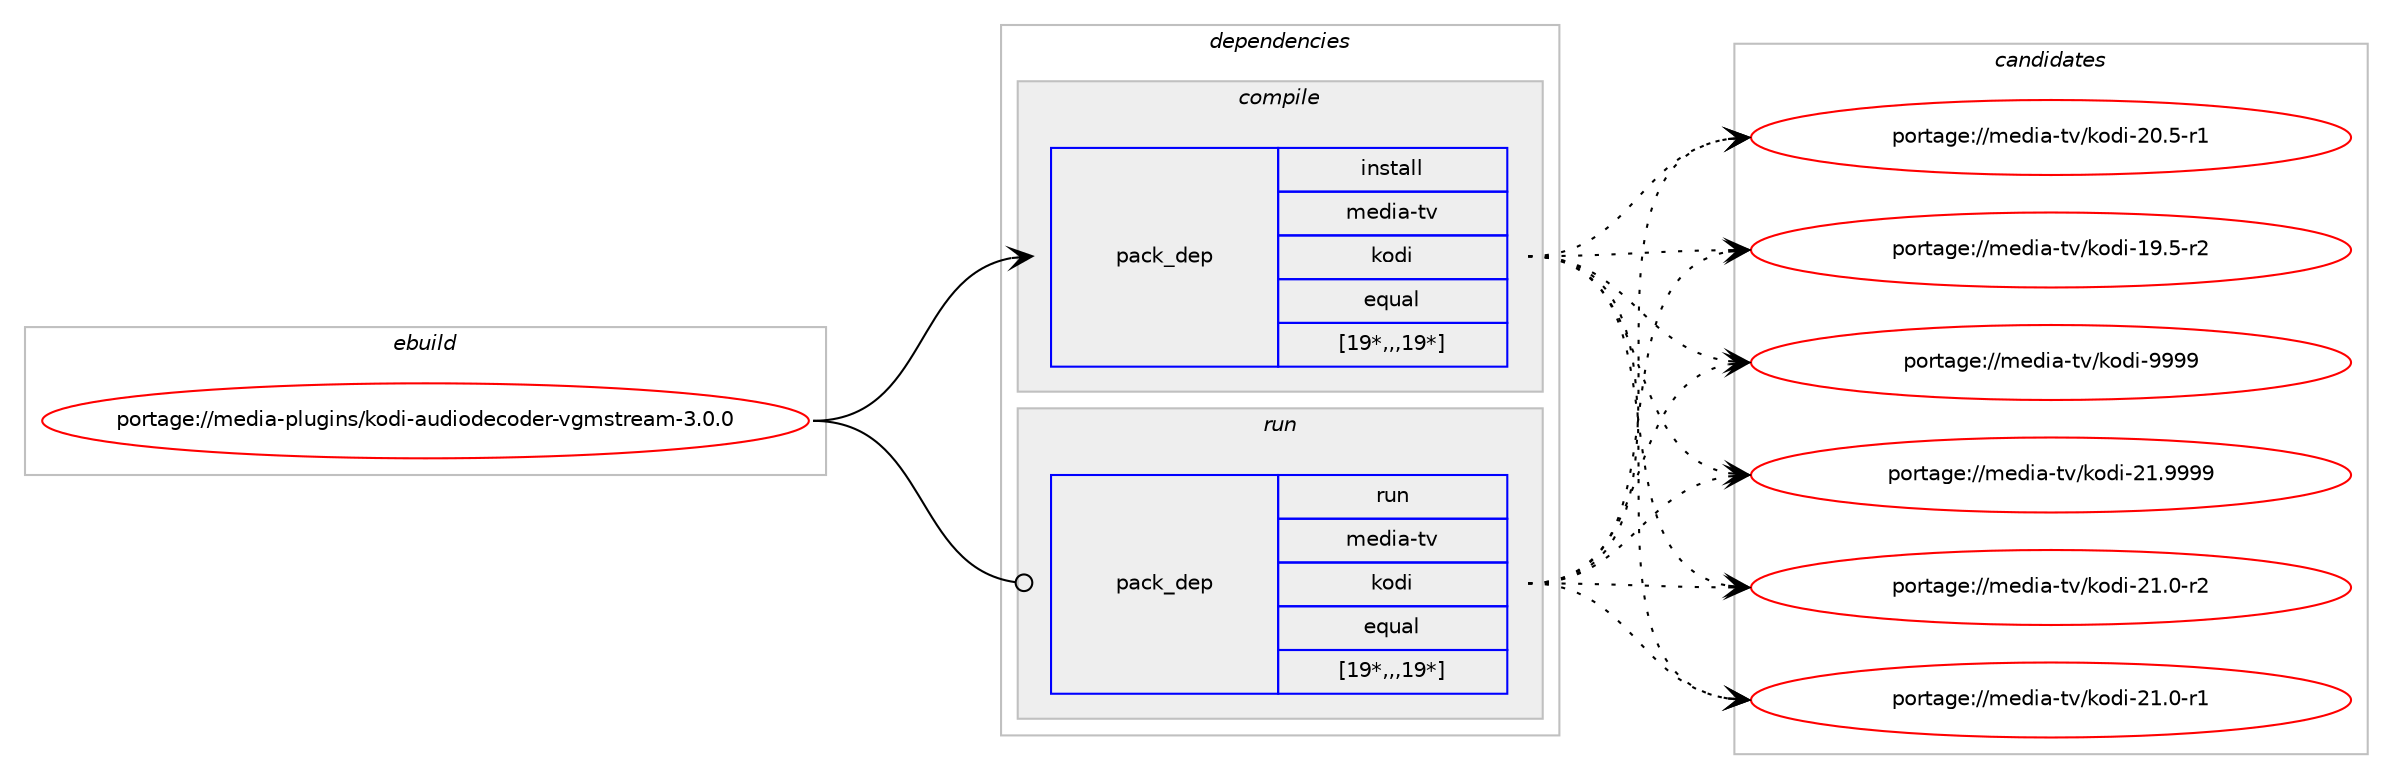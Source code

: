 digraph prolog {

# *************
# Graph options
# *************

newrank=true;
concentrate=true;
compound=true;
graph [rankdir=LR,fontname=Helvetica,fontsize=10,ranksep=1.5];#, ranksep=2.5, nodesep=0.2];
edge  [arrowhead=vee];
node  [fontname=Helvetica,fontsize=10];

# **********
# The ebuild
# **********

subgraph cluster_leftcol {
color=gray;
label=<<i>ebuild</i>>;
id [label="portage://media-plugins/kodi-audiodecoder-vgmstream-3.0.0", color=red, width=4, href="../media-plugins/kodi-audiodecoder-vgmstream-3.0.0.svg"];
}

# ****************
# The dependencies
# ****************

subgraph cluster_midcol {
color=gray;
label=<<i>dependencies</i>>;
subgraph cluster_compile {
fillcolor="#eeeeee";
style=filled;
label=<<i>compile</i>>;
subgraph pack227582 {
dependency308323 [label=<<TABLE BORDER="0" CELLBORDER="1" CELLSPACING="0" CELLPADDING="4" WIDTH="220"><TR><TD ROWSPAN="6" CELLPADDING="30">pack_dep</TD></TR><TR><TD WIDTH="110">install</TD></TR><TR><TD>media-tv</TD></TR><TR><TD>kodi</TD></TR><TR><TD>equal</TD></TR><TR><TD>[19*,,,19*]</TD></TR></TABLE>>, shape=none, color=blue];
}
id:e -> dependency308323:w [weight=20,style="solid",arrowhead="vee"];
}
subgraph cluster_compileandrun {
fillcolor="#eeeeee";
style=filled;
label=<<i>compile and run</i>>;
}
subgraph cluster_run {
fillcolor="#eeeeee";
style=filled;
label=<<i>run</i>>;
subgraph pack227583 {
dependency308324 [label=<<TABLE BORDER="0" CELLBORDER="1" CELLSPACING="0" CELLPADDING="4" WIDTH="220"><TR><TD ROWSPAN="6" CELLPADDING="30">pack_dep</TD></TR><TR><TD WIDTH="110">run</TD></TR><TR><TD>media-tv</TD></TR><TR><TD>kodi</TD></TR><TR><TD>equal</TD></TR><TR><TD>[19*,,,19*]</TD></TR></TABLE>>, shape=none, color=blue];
}
id:e -> dependency308324:w [weight=20,style="solid",arrowhead="odot"];
}
}

# **************
# The candidates
# **************

subgraph cluster_choices {
rank=same;
color=gray;
label=<<i>candidates</i>>;

subgraph choice227582 {
color=black;
nodesep=1;
choice1091011001059745116118471071111001054557575757 [label="portage://media-tv/kodi-9999", color=red, width=4,href="../media-tv/kodi-9999.svg"];
choice1091011001059745116118471071111001054550494657575757 [label="portage://media-tv/kodi-21.9999", color=red, width=4,href="../media-tv/kodi-21.9999.svg"];
choice10910110010597451161184710711110010545504946484511450 [label="portage://media-tv/kodi-21.0-r2", color=red, width=4,href="../media-tv/kodi-21.0-r2.svg"];
choice10910110010597451161184710711110010545504946484511449 [label="portage://media-tv/kodi-21.0-r1", color=red, width=4,href="../media-tv/kodi-21.0-r1.svg"];
choice10910110010597451161184710711110010545504846534511449 [label="portage://media-tv/kodi-20.5-r1", color=red, width=4,href="../media-tv/kodi-20.5-r1.svg"];
choice10910110010597451161184710711110010545495746534511450 [label="portage://media-tv/kodi-19.5-r2", color=red, width=4,href="../media-tv/kodi-19.5-r2.svg"];
dependency308323:e -> choice1091011001059745116118471071111001054557575757:w [style=dotted,weight="100"];
dependency308323:e -> choice1091011001059745116118471071111001054550494657575757:w [style=dotted,weight="100"];
dependency308323:e -> choice10910110010597451161184710711110010545504946484511450:w [style=dotted,weight="100"];
dependency308323:e -> choice10910110010597451161184710711110010545504946484511449:w [style=dotted,weight="100"];
dependency308323:e -> choice10910110010597451161184710711110010545504846534511449:w [style=dotted,weight="100"];
dependency308323:e -> choice10910110010597451161184710711110010545495746534511450:w [style=dotted,weight="100"];
}
subgraph choice227583 {
color=black;
nodesep=1;
choice1091011001059745116118471071111001054557575757 [label="portage://media-tv/kodi-9999", color=red, width=4,href="../media-tv/kodi-9999.svg"];
choice1091011001059745116118471071111001054550494657575757 [label="portage://media-tv/kodi-21.9999", color=red, width=4,href="../media-tv/kodi-21.9999.svg"];
choice10910110010597451161184710711110010545504946484511450 [label="portage://media-tv/kodi-21.0-r2", color=red, width=4,href="../media-tv/kodi-21.0-r2.svg"];
choice10910110010597451161184710711110010545504946484511449 [label="portage://media-tv/kodi-21.0-r1", color=red, width=4,href="../media-tv/kodi-21.0-r1.svg"];
choice10910110010597451161184710711110010545504846534511449 [label="portage://media-tv/kodi-20.5-r1", color=red, width=4,href="../media-tv/kodi-20.5-r1.svg"];
choice10910110010597451161184710711110010545495746534511450 [label="portage://media-tv/kodi-19.5-r2", color=red, width=4,href="../media-tv/kodi-19.5-r2.svg"];
dependency308324:e -> choice1091011001059745116118471071111001054557575757:w [style=dotted,weight="100"];
dependency308324:e -> choice1091011001059745116118471071111001054550494657575757:w [style=dotted,weight="100"];
dependency308324:e -> choice10910110010597451161184710711110010545504946484511450:w [style=dotted,weight="100"];
dependency308324:e -> choice10910110010597451161184710711110010545504946484511449:w [style=dotted,weight="100"];
dependency308324:e -> choice10910110010597451161184710711110010545504846534511449:w [style=dotted,weight="100"];
dependency308324:e -> choice10910110010597451161184710711110010545495746534511450:w [style=dotted,weight="100"];
}
}

}

